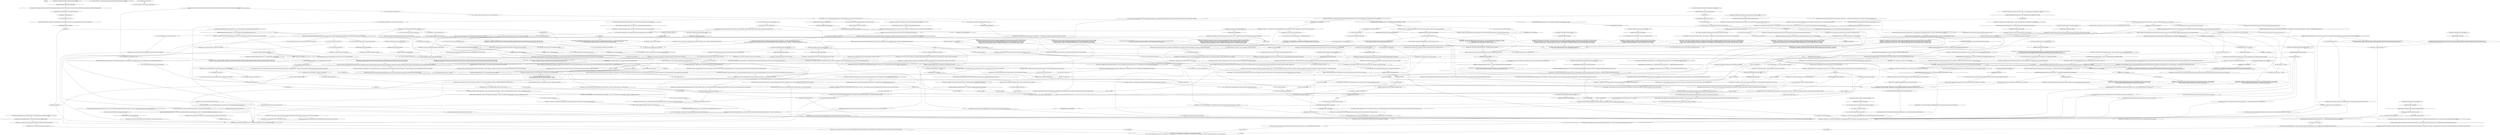 # KIM SWITCH / DEBRIEF DAY ONE
# 1. Kim smokes.
#2. How did the day go? 
#3. What are our powers and what is the RCM?
#4. What is the Moralintern? 
#5. What do you think of Martinaise, Kim?
# ==================================================
digraph G {
	  0 [label="START"];
	  1 [label="input"];
	  2 [label="Kim Kitsuragi: \"Your call, detective. Again, I only have *exactly* one every night.\" He blows a steady stream of smoke."];
	  3 [label="Endurance: Thank you for the compliment. We could manage it even in wooden clogs. There are uncanny running-reservoirs in this body -- god knows why..."];
	  4 [label="Kim Kitsuragi: \"The Moralist International are the world's largest political organization.\" He pulls on his cigarette. \"You know who they are. They have been running this place after the Revolution failed.\""];
	  5 [label="Kim Kitsuragi: Variable[\"TASK.get_the_dead_body_down_from_the_tree_done\"]"];
	  6 [label="Variable[\"TASK.get_the_dead_body_down_from_the_tree_done\"]", shape=diamond];
	  7 [label="!(Variable[\"TASK.get_the_dead_body_down_from_the_tree_done\"])", shape=diamond];
	  8 [label="You: \"It was the least I could do, given all my past mistakes.\""];
	  9 [label="Kim Kitsuragi: Variable[\"cargo.evrart_stubbornly_refused_to_sit_all_yhe_way\"]"];
	  10 [label="Variable[\"cargo.evrart_stubbornly_refused_to_sit_all_yhe_way\"]", shape=diamond];
	  11 [label="!(Variable[\"cargo.evrart_stubbornly_refused_to_sit_all_yhe_way\"])", shape=diamond];
	  12 [label="Kim Kitsuragi: \"We couldn't conduct an interview with Evrart Claire because you refused to take a seat.\""];
	  13 [label="Kim Kitsuragi: \"We didn't get to meet Evrart Claire, but we did get into the harbour. It'll be easier to reach him tomorrow.\""];
	  14 [label="Kim Kitsuragi: Variable[\"pier.joyce_lynching_hub_reached\"]"];
	  15 [label="Variable[\"pier.joyce_lynching_hub_reached\"]", shape=diamond];
	  16 [label="!(Variable[\"pier.joyce_lynching_hub_reached\"])", shape=diamond];
	  17 [label="You: \"I just can't wait to shoot more shit. I think I was born with a gun in my hands.\""];
	  18 [label="Kim Kitsuragi: Variable[\"cargo.evrart_main_hub_reached\"]"];
	  19 [label="Variable[\"cargo.evrart_main_hub_reached\"]", shape=diamond];
	  20 [label="!(Variable[\"cargo.evrart_main_hub_reached\"])", shape=diamond];
	  21 [label="You: \"I'm sure I can get him to tell us more.\""];
	  22 [label="You: \"It was a matter of principle.\""];
	  23 [label="You: \"See, Kim. I'm becoming a real person.\""];
	  24 [label="Kim Kitsuragi: Variable[\"whirling.kim_debrief_name_reaction\"]"];
	  25 [label="Variable[\"whirling.kim_debrief_name_reaction\"]", shape=diamond];
	  26 [label="!(Variable[\"whirling.kim_debrief_name_reaction\"])", shape=diamond];
	  27 [label="Kim Kitsuragi: \"Change? No, not exactly. But I think all of us at some point imagine what our lives might have been had we been something else.\""];
	  28 [label="Kim Kitsuragi: \"Getting her to really talk to us took fantastic interpersonal skills and perseverance. Good work, detective.\""];
	  29 [label="Kim Kitsuragi: \"No, we didn't. It's very important that we do it tomorrow latest.\" He breathes out. A billow of silver smoke."];
	  30 [label="Kim Kitsuragi: \"What do they believe in? They are Dolorians. They *believe* they continue the humanist project set forth by Her Innocence Dolores Dei four centuries ago. Others say they're just technocrats.\""];
	  31 [label="You: Better not to ask."];
	  32 [label="Jump to: [Untitled hub]"];
	  33 [label="You: \"And in Jamrock and the G.R.I.H?\" (Continue.)"];
	  34 [label="Kim Kitsuragi: \"It's *incredibly* hard. Human beings are...\" He shakes his head. \"But we are in control. And it's worth it. The organization works. Our systems work. If they didn't, this city would disintegrate.\""];
	  35 [label="Kim Kitsuragi: Variable[\"XP.discover_the_bullet\"]"];
	  36 [label="Variable[\"XP.discover_the_bullet\"]", shape=diamond];
	  37 [label="!(Variable[\"XP.discover_the_bullet\"])", shape=diamond];
	  38 [label="Kim Kitsuragi: Variable[\"pier.joyce_hub_reached\"]"];
	  39 [label="Variable[\"pier.joyce_hub_reached\"]", shape=diamond];
	  40 [label="!(Variable[\"pier.joyce_hub_reached\"])", shape=diamond];
	  41 [label="Kim Kitsuragi: \"They're quite limited, actually -- the power officers of the Revachol Citizens Militia exercise most *frequently* is imposing fines of up to 1000 reál for offences, in accordance with an interdepartmental schedule.\""];
	  42 [label="Kim Kitsuragi: \"You can't. Those who don't show up become fugitives though, and have fewer legal rights when they are eventually caught. It's about power projection. Thus far they seem to mostly show up.\""];
	  43 [label="Kim Kitsuragi: Variable[\"cargo.evrart_after_wc_success_evrart_told_all_about_his_drug_trade\"]  and  Variable[\"cargo.evrart_murderhub_reached\"] == false  and  Variable[\"TASK.open_gary_door\"]"];
	  44 [label="Variable[\"cargo.evrart_after_wc_success_evrart_told_all_about_his_drug_trade\"]  and  Variable[\"cargo.evrart_murderhub_reached\"] == false  and  Variable[\"TASK.open_gary_door\"]", shape=diamond];
	  45 [label="!(Variable[\"cargo.evrart_after_wc_success_evrart_told_all_about_his_drug_trade\"]  and  Variable[\"cargo.evrart_murderhub_reached\"] == false  and  Variable[\"TASK.open_gary_door\"])", shape=diamond];
	  46 [label="Empathy: Though you really dropped the ball on inspecting the body, he doesn't want you to feel too discouraged. Probably out of fear that you'll just give up and keep drinking..."];
	  47 [label="You: \"I'm sorry I couldn't do more today. I'm just not a very good cop, am I.\""];
	  48 [label="You: \"It's all part of the plan -- starting from the outside and working back toward the scene of the murder.\""];
	  49 [label="Kim Kitsuragi: \"It's not my job to evaluate your methodology, officer. I'm just going through the facts. As for the interviews...\""];
	  50 [label="Kim Kitsuragi: He raises his eyebrows. \"Right. As for the interviews...\""];
	  51 [label="Kim Kitsuragi: \"Being sober tends to help with precision. Anyway, we performed a field autopsy on the victim. We didn't learn much, though.\"\n\"Being sober tends to help with precision. Anyway, we performed a field autopsy on the victim. We found some things we can really work with.\"\n\"Being sober tends to help with precision. Anyway, we performed a field autopsy on the victim. We didn't find as much as I'd hoped.\"\n\"Being sober tends to help with precision. Anyway, we performed a field autopsy on the victim. We didn't find as much as I'd hoped.\"\n\"Being sober tends to help with precision. Anyway, we performed a field autopsy on the victim. We didn't learn much, though.\""];
	  52 [label="Kim Kitsuragi: \"I look forward to that. As for the interviews...\""];
	  53 [label="Kim Kitsuragi: \"Well...\" He frowns. \"We will have to work through that.\""];
	  54 [label="namehub"];
	  55 [label="You: It's none of your business. Let it go."];
	  56 [label="Kim Kitsuragi: \"I have a feeling that she knows how dangerous the situation really is. We *have* to get her to talk to us.\" He frowns."];
	  57 [label="Kim Kitsuragi: \"Now then... we should talk about the investigation -- but I also feel you're a bit *hazy* on the RCM. Our role here, our rights. Our *jurisdiction* basically.\" He lights a cigarette."];
	  58 [label="Composure: And then there's the fact that he looks *way* cool doing it."];
	  59 [label="You: \"What do they believe in?\""];
	  60 [label="Empathy: Thanks, kid, he thinks. He's grateful."];
	  61 [label="Kim Kitsuragi: \"That seems unwise to me, but it's too late for an all-out political debate.\" He purses his lips."];
	  62 [label="Kim Kitsuragi: \"We met Evrart Claire, but didn't conduct a full interview. So that's one for the to-do list...\""];
	  63 [label="Kim Kitsuragi: \"I still feel like we missed something, but maybe the boys in Processing will surprise us. We still have work to do at the crime scene.\"\n\"I still feel like we missed something, but it's up to the boys in Processing now. We did perform a thorough search of the crime scene. That's great.\""];
	  64 [label="Kim Kitsuragi: \"Where shall we begin? We should talk about the investigation first and foremost, but I also remember you wanting to discuss the RCM?\" He lights a cigarette."];
	  65 [label="Kim Kitsuragi: \"We are permitted to use whatever force we deem necessary. Even lethal.\"\n\"As you may have gathered from the fact that we are expected to carry a record of our kills -- like the one in your watermarks -- we're permitted to use whatever force is necessary. And strongly admonished not to abuse that power.\""];
	  66 [label="killhub"];
	  67 [label="Kim Kitsuragi: \"You got him to talk to you about the Union and even his drug trade, but he wouldn't talk to you about the murder without having you do a favour for him first.\""];
	  68 [label="Inland Empire: He's right. You could smell it, that something missing, even under the overpowering odour of the corpse."];
	  69 [label="You: \"I wish we didn't have to do any of the interviews. People are treacherous.\""];
	  70 [label="Kim Kitsuragi: \"Mhm, including Evrart Claire. A daunting adversary if there ever was one.\""];
	  71 [label="You: \"I'm not going to sit or stand or jump up in the air for some Union big wig just because!..\""];
	  72 [label="Kim Kitsuragi: \"Either way, we'll have to approach him again. Anyway...\" The lieutenant raises his eyebrows."];
	  73 [label="You: \"I still can't believe I missed that shot!\""];
	  74 [label="You: \"It's all part of the plan -- starting from the outside and working back toward the scene of the murder.\""];
	  75 [label="Empathy: He is not particularly satisfied with your progress, but he doesn't want you to feel completely discouraged. Probably out of fear that you'll just give up and keep drinking..."];
	  76 [label="You: \"Big relief. It's a very serviceable name, too.\""];
	  77 [label="You: \"Now that's a cool lady with a cool name.\""];
	  78 [label="Kim Kitsuragi: \"Alright, but -- and, forgive me, this is just something I have to ask -- if you have shoes, then *why aren't you wearing them*?\""];
	  79 [label="Volition: Keeping the habit within the parameters he's given himself takes a lot of focus. It would be easier to simply quit."];
	  80 [label="Jump to: [kimsmokehub]"];
	  81 [label="Kim Kitsuragi: Variable[\"whirling.kim_debrief_electro_cool\"]"];
	  82 [label="Variable[\"whirling.kim_debrief_electro_cool\"]", shape=diamond];
	  83 [label="!(Variable[\"whirling.kim_debrief_electro_cool\"])", shape=diamond];
	  84 [label="You: \"What do you think of them?\""];
	  85 [label="Kim Kitsuragi: \"We don't convict. We arrest and send them to Coalition Government courts -- in Couron and La Delta. The prosecution works off our testimonies. And records -- which is why it's paramount to keep them.\" He taps on his coat pocket -- where he keep his notes."];
	  86 [label="Jump to: [mainhub]"];
	  87 [label="Kim Kitsuragi: \"Then you will *adore* Martinaise. For many of these people -- the Union especially -- vigilantes is precisely what we are. Personally, I don't enjoy it much.\" He looks at the roundabout."];
	  88 [label="Jump to: [mainhub]"];
	  89 [label="Kim Kitsuragi: Variable[\"yard.hanged_coordination_hit_buckle_failed\"]"];
	  90 [label="Variable[\"yard.hanged_coordination_hit_buckle_failed\"]", shape=diamond];
	  91 [label="!(Variable[\"yard.hanged_coordination_hit_buckle_failed\"])", shape=diamond];
	  92 [label="You: \"No big deal.\""];
	  93 [label="Kim Kitsuragi: \"We weren't able to find the Union leader, Evrart Claire, much less interview him. So that's on the to-do list for tomorrow.\""];
	  94 [label="You: \"Wait, so if I kill someone while on duty...\""];
	  95 [label="Kim Kitsuragi: \"*Not* a good position to be in, by the way. Internal Affairs handles these cases thoroughly -- by cross-examining you for inconsistencies. It is hard to *cover* for anyone. Which is for the best.\""];
	  96 [label="Empathy: He says it matter-of-factly and moves on."];
	  97 [label="Kim Kitsuragi: \"Precinct 41 is known for... a higher-than-average rate of police violence.\""];
	  98 [label="Kim Kitsuragi: \"And the Moralintern more broadly, but yes.\" His gaze is absently fixed on a window below that just went dark."];
	  99 [label="Kim Kitsuragi: \"The Coalition Government and the Moralintern more broadly.\""];
	  100 [label="You: \"I'm sorry I couldn't do more today. I'm just not a very good cop, am I.\""];
	  101 [label="Kim Kitsuragi: \"Being sober tends to help with precision. But, moving on to the interviews...\""];
	  102 [label="You: \"The *initial* interviews? Yes. Well, we talked to some people.\""];
	  103 [label="Kim Kitsuragi: \"I look forward to that. As for the interviews...\""];
	  104 [label="You: \"That was pretty unprofessional of me, I confess.\""];
	  105 [label="transitionintointerviewshub"];
	  106 [label="namedoubthub"];
	  107 [label="Kim Kitsuragi: CheckEquipped(\"shoes_snakeskin\")"];
	  108 [label="CheckEquipped(\"shoes_snakeskin\")", shape=diamond];
	  109 [label="!(CheckEquipped(\"shoes_snakeskin\"))", shape=diamond];
	  110 [label="You: \"I didn't even notice it. The work comes first, you know.\""];
	  111 [label="Kim Kitsuragi: The air outside is brisk, the lieutenant is silent for a moment. He listens to the traffic hum, then..."];
	  112 [label="Kim Kitsuragi: \"Well phrased.\" He nods and breathes out. \"I understand answering to foreign powers doesn't sit well with immigrant-bashing -- but without the MI we would be common vigilantes. That's just the way it is.\""];
	  113 [label="You: \"If I *didn't* know -- how would you describe them?\""];
	  114 [label="Kim Kitsuragi: \"Silence -- a great comment to such a conundrum.\""];
	  115 [label="mainhub"];
	  116 [label="Kim Kitsuragi: \"Our inspection *could* have been more thorough -- as it always can -- but we have some leads we can follow up on.\"\n\"Our inspection left something to be desired and didn't produce enough solid leads, though.\""];
	  117 [label="Kim Kitsuragi: Variable[\"TASK.get_the_dead_body_down_from_the_tree_done\"]  or  Variable[\"gates.mhead_took_down_the_hanged_man\"]"];
	  118 [label="Variable[\"TASK.get_the_dead_body_down_from_the_tree_done\"]  or  Variable[\"gates.mhead_took_down_the_hanged_man\"]", shape=diamond];
	  119 [label="!(Variable[\"TASK.get_the_dead_body_down_from_the_tree_done\"]  or  Variable[\"gates.mhead_took_down_the_hanged_man\"])", shape=diamond];
	  120 [label="Kim Kitsuragi: Variable[\"auto.visited_harbour\"]"];
	  121 [label="Variable[\"auto.visited_harbour\"]", shape=diamond];
	  122 [label="!(Variable[\"auto.visited_harbour\"])", shape=diamond];
	  123 [label="Kim Kitsuragi: \"I still feel like we're missing something. And there's still work to do at the crime scene too...\"\n\"I still feel like we're missing something. But we performed a thorough search of the premises of the crime scene. That's great.\""];
	  124 [label="Kim Kitsuragi: \"It's impressive, especially for a man your age -- and in *those* heels...\" He nods thoughtfully, tapping his finger on his cigarette."];
	  125 [label="Authority: He's not judging you. He's respectfully acknowledging the difficulty of working in your precinct."];
	  126 [label="Kim Kitsuragi: \"You got him to talk to you about both the Union and the murder, so we're definitely making progress there.\""];
	  127 [label="You: \"I generally prefer to start with searching the scene and then move on to dealing with dead bodies.\""];
	  128 [label="Pain Threshold: It's getting really painful for him, thinking about the body still being out there for people to see and children to desecrate."];
	  129 [label="Kim Kitsuragi: \"In addition, we got that body *down* from the tree. We still have to perform the autopsy, though. And there's more work to be done at the crime scene.\"\n\"In addition, we got that body *down* from the tree. We still have to perform the autopsy, though. But at least we did a thorough search of the crime scene -- that's great.\""];
	  130 [label="You: \"With the end being so *nigh*, how can anyone expect me to focus on one corpse?\""];
	  131 [label="Kim Kitsuragi: Variable[\"TASK.confront_the_pigs\"]"];
	  132 [label="Variable[\"TASK.confront_the_pigs\"]", shape=diamond];
	  133 [label="!(Variable[\"TASK.confront_the_pigs\"])", shape=diamond];
	  134 [label="Kim Kitsuragi: \"Although I see the appeal, being thus adrift interferes with performing one's duties. Moving on...\""];
	  135 [label="Kim Kitsuragi: \"But let's talk about Joyce Messier for a moment.\""];
	  136 [label="You: \"We interviewed her and learned a lot.\""];
	  137 [label="Kim Kitsuragi: \"Alright, but -- and, forgive me, this has been bothering me since this morning -- how have you managed to run around all day *wearing no shoes*?\""];
	  138 [label="Kim Kitsuragi: \"Alright, but -- and, forgive me, this has been bothering me since this morning -- how have you managed to run around all day *wearing only one shoe*?\""];
	  139 [label="You: \"It's part of my penance. I punish myself.\""];
	  140 [label="Kim Kitsuragi: \"Well, there seems to be at least one shoe further down the balcony.\" He points with his cigarette. \"Perhaps you can collect it when we're done talking.\""];
	  141 [label="Shivers: Below, the city trembles with its remaining lights. People are rushing home, running away from home, smoking, sleeping, singing in the shower. Edges of dining tables, hands, aprons flicker through windows before the lights go out."];
	  142 [label="Composure: Yet were he to quit, he would lose the cool factor. This man relishes his cool quite a bit -- below it all."];
	  143 [label="Perception (Sight): He's right. There it is, green and shiny under the glowing Whirling window... The sky above is dark and the lights sparkle."];
	  144 [label="Jump to: [Untitled hub]"];
	  145 [label="You: \"I have an *opinion* on the Moralintern.\" (Conclude.)"];
	  146 [label="You: \"What happens to the people we convict?\""];
	  147 [label="You: \"What the people need is stronger leadership that would put everyone in line.\""];
	  148 [label="You: \"I don't know why I do the things I do, Lieutenant Kitsuragi.\""];
	  149 [label="Kim Kitsuragi: Variable[\"cargo.evrart_after_wc_success_evrart_told_all_about_his_drug_trade\"]  and  Variable[\"cargo.evrart_hardieboys_did_the_merco_in\"]"];
	  150 [label="Variable[\"cargo.evrart_after_wc_success_evrart_told_all_about_his_drug_trade\"]  and  Variable[\"cargo.evrart_hardieboys_did_the_merco_in\"]", shape=diamond];
	  151 [label="!(Variable[\"cargo.evrart_after_wc_success_evrart_told_all_about_his_drug_trade\"]  and  Variable[\"cargo.evrart_hardieboys_did_the_merco_in\"])", shape=diamond];
	  152 [label="Perception (Sight): He is very tired, but the dark circles under his eyes make him look younger, not older."];
	  153 [label="Kim Kitsuragi: Variable[\"TASK.open_trash_container_done\"] == true  and  Variable[\"yard.viscal_greeting_pre_stage\"] == true"];
	  154 [label="Variable[\"TASK.open_trash_container_done\"] == true  and  Variable[\"yard.viscal_greeting_pre_stage\"] == true", shape=diamond];
	  155 [label="!(Variable[\"TASK.open_trash_container_done\"] == true  and  Variable[\"yard.viscal_greeting_pre_stage\"] == true)", shape=diamond];
	  156 [label="Kim Kitsuragi: \"It would have been even better if we had been able to examine the bullet... but what really worries me is that the body is still decomposing in the yard.\"\n\"The rest is up to the boys in Processing. Maybe they will surprise us by doing their job for once, but I wouldn't count on it.\"\n\"It would have been better if we could have pulled out the bullet and sent the body to Processing. But at least we got the body refrigerated.\""];
	  157 [label="Kim Kitsuragi: \"I'm sure. Well, we conducted an interview with Evrart Claire.\""];
	  158 [label="Kim Kitsuragi: \"I hope your confidence will translate into results, officer.\""];
	  159 [label="Kim Kitsuragi: He studies you with mild concern. \"Just don't get carried away. At any rate, we still have to perform the autopsy. And there's more work to be done at the crime scene.\"\nHe studies you with mild concern. \"Just don't get carried away. At any rate, we still have to perform the autopsy. However, we did a thorough search of the crime scene -- that's great.\""];
	  160 [label="Kim Kitsuragi: \"It's not my job to evaluate your methodology, officer. I'm just going through the facts. As for the interviews...\""];
	  161 [label="Kim Kitsuragi: Variable[\"jam.jammystery_conclusion_drawn\"]  and  Variable[\"pier.joyce_surveillance_tip\"] == false"];
	  162 [label="Variable[\"jam.jammystery_conclusion_drawn\"]  and  Variable[\"pier.joyce_surveillance_tip\"] == false", shape=diamond];
	  163 [label="!(Variable[\"jam.jammystery_conclusion_drawn\"]  and  Variable[\"pier.joyce_surveillance_tip\"] == false)", shape=diamond];
	  164 [label="You: \"I couldn't find my other shoe, and I refuse to wear shoes that aren't as cool as the shoe I'm wearing.\""];
	  165 [label="Jump to: [kimsmokehub]"];
	  166 [label="Jump to: [mainhub]"];
	  167 [label="Inland Empire: Something ominous."];
	  168 [label="Kim Kitsuragi: \"But the years have changed that. I don't know *what* I believe in now....\" He thinks, then changes his mind. \"No. I believe in the RCM. That's enough for me.\""];
	  169 [label="You: \"Yeah. Vigilantes sounds bad.\""];
	  170 [label="Kim Kitsuragi: Variable[\"yard.cuno_greeting_done\"]"];
	  171 [label="Variable[\"yard.cuno_greeting_done\"]", shape=diamond];
	  172 [label="!(Variable[\"yard.cuno_greeting_done\"])", shape=diamond];
	  173 [label="Kim Kitsuragi: \"It's our fault for leaving this place to the dogs. To the Union. To the company. Not daring to come here more often. This place has fallen between the cracks. The jurisdictions of our two Precincts.\""];
	  174 [label="Kim Kitsuragi: \"They're a union of centre-left and centre-right parties across the Reál Belt. Our Coalition Government is just one of its many projects. They also run the ICP, EPIS... most inter-governmental organizations in the world.\""];
	  175 [label="Kim Kitsuragi: \"Then you shot him in the chest, which... wasn't ideal. And we still have to get him down from the tree.\""];
	  176 [label="Kim Kitsuragi: Variable[\"yard.hanged_picture_taken\"]  and  Variable[\"TASK.run_serial_number\"]"];
	  177 [label="Variable[\"yard.hanged_picture_taken\"]  and  Variable[\"TASK.run_serial_number\"]", shape=diamond];
	  178 [label="!(Variable[\"yard.hanged_picture_taken\"]  and  Variable[\"TASK.run_serial_number\"])", shape=diamond];
	  179 [label="caringhub"];
	  180 [label="Kim Kitsuragi: Variable[\"TASK.probe_drivers_about_drugs\"]  and  Variable[\"jam.jammystery_conclusion_drawn\"] == false"];
	  181 [label="Variable[\"TASK.probe_drivers_about_drugs\"]  and  Variable[\"jam.jammystery_conclusion_drawn\"] == false", shape=diamond];
	  182 [label="!(Variable[\"TASK.probe_drivers_about_drugs\"]  and  Variable[\"jam.jammystery_conclusion_drawn\"] == false)", shape=diamond];
	  183 [label="You: \"I don't like to waste time, you know. My mind moves fast -- the rest has to try to keep up.\""];
	  184 [label="Kim Kitsuragi: \"The RCM's primary role is to ensure safety. We're not really supposed to play any part in the economic structure of Revachol.\""];
	  185 [label="Authority: When power calls you, you come. But power itself is a fragile trick of perception."];
	  186 [label="Kim Kitsuragi: Variable[\"tc.rcm_origins_full_story\"]"];
	  187 [label="Variable[\"tc.rcm_origins_full_story\"]", shape=diamond];
	  188 [label="!(Variable[\"tc.rcm_origins_full_story\"])", shape=diamond];
	  189 [label="You: \"With the end being nigh, how can anyone expect me to focus on one corpse...\""];
	  190 [label="You: \"I was inspired by your confidence in me, Kim.\""];
	  191 [label="You: \"I just wanted to make sure he was really dead.\""];
	  192 [label="Kim Kitsuragi: \"Being sober also tends to help with precision. But, moving on to the interviews...\""];
	  193 [label="You: \"I love doing interviews, and people love *me*. They love bathing in my glory.\""];
	  194 [label="Kim Kitsuragi: \"But, despite your misanthropy, we conducted an interview with Evrart Claire. No small task.\""];
	  195 [label="Kim Kitsuragi: \"I'm glad we can agree on that, at least.\""];
	  196 [label="Kim Kitsuragi: \"As for the interviews...\""];
	  197 [label="Kim Kitsuragi: \"Moving on to the interviews...\""];
	  198 [label="Kim Kitsuragi: \"Claire also helped you... how should I say? *Remember your name*? That's a relief.\"\n\"Claire also helped you... remember your name, and is assisting you in getting your gun back. That's a relief.\""];
	  199 [label="Kim Kitsuragi: \"I have a feeling Joyce knows how dangerous the situation really is. We *have* to get her to talk to us.\" He purses his lips."];
	  200 [label="Kim Kitsuragi: \"Well, there seems to be a shoe that is a match to the one you're wearing further down the balcony.\" He points with his cigarette. \"Perhaps you can collect it when we're done talking.\""];
	  201 [label="Kim Kitsuragi: \"Those are some stylish shoes too, by the way. Those loafers. Must be *hard* to run in those like you do.\" He smiles suddenly."];
	  202 [label="Kim Kitsuragi: \"Be sentimental, if you like. Either way -- the Moralintern leases us the right to keep the peace in this city. And they will take it away if we misuse it.\""];
	  203 [label="Kim Kitsuragi: \"Interesting question. It's a blue forget-me-not. Their motto is: Love, Compassion, Self-Discipline. I think you can gauge what they *want* you to think of them from that.\""];
	  204 [label="Jump to: [Untitled hub]"];
	  205 [label="You: \"They've done an awful job here. Have you seen the place? This isn't humanism.\"\n\"They've done an awful job here. Have you seen the place? Things are bad.\""];
	  206 [label="Kim Kitsuragi: \"Well, we didn't even look at the body...\" The lieutenant raises his eyebrows.\n\"Well, we didn't really look at the body...\" The lieutenant raises his eyebrows."];
	  207 [label="Kim Kitsuragi: Variable[\"XP.discover_the_bullet\"]"];
	  208 [label="Variable[\"XP.discover_the_bullet\"]", shape=diamond];
	  209 [label="!(Variable[\"XP.discover_the_bullet\"])", shape=diamond];
	  210 [label="Jump to: [mainhub]"];
	  211 [label="Kim Kitsuragi: \"Yes.\" He pauses. \"The last time was four years ago.\""];
	  212 [label="Jump to: [killhub]"];
	  213 [label="Electrochemistry: I have a really good theory about why you're running so fast, son. Just you wait until we get up tomorrow!"];
	  214 [label="Kim Kitsuragi: He sighs. \"We're both doing our best under the circumstances. Just... don't drink tonight, please. As for the interviews...\""];
	  215 [label="You: \"That's my forte. Unlike most cops, I understand how important *communication* is in our line of work.\""];
	  216 [label="Authority: You've really moved up in his estimation."];
	  217 [label="Rhetoric: He's not saying much on the matter because he thinks you could have gotten more out of Evrart."];
	  218 [label="Kim Kitsuragi: \"As for the interviews...\""];
	  219 [label="Kim Kitsuragi: He raises his eyebrows. \"Right. We still have to perform the autopsy, though. And there's more work to be done at the crime scene.\"\nHe raises his eyebrows. \"Right. We still have to perform the autopsy, though. But at least we did a thorough search of the crime scene.\""];
	  220 [label="You: \"I'm sorry I couldn't do more today. I'm just not a very good cop, am I.\""];
	  221 [label="Kim Kitsuragi: Variable[\"TASK.open_trash_container_done\"] == true  and  Variable[\"yard.viscal_greeting_pre_stage\"] == true"];
	  222 [label="Variable[\"TASK.open_trash_container_done\"] == true  and  Variable[\"yard.viscal_greeting_pre_stage\"] == true", shape=diamond];
	  223 [label="!(Variable[\"TASK.open_trash_container_done\"] == true  and  Variable[\"yard.viscal_greeting_pre_stage\"] == true)", shape=diamond];
	  224 [label="Kim Kitsuragi: He sighs. \"We're both doing our best under the circumstances. Just... don't drink tonight, please. As for the interviews...\""];
	  225 [label="triedbullethub"];
	  226 [label="You: \"I'm glad to have a lead on my gun, but I don't know how I feel about my name.\""];
	  227 [label="Kim Kitsuragi: CheckEquipped(\"shoes_fancy_loafer\")"];
	  228 [label="CheckEquipped(\"shoes_fancy_loafer\")", shape=diamond];
	  229 [label="!(CheckEquipped(\"shoes_fancy_loafer\"))", shape=diamond];
	  230 [label="Jump to: [mainhub]"];
	  231 [label="Kim Kitsuragi: \"Yes. The international community's mission in Revachol -- and the Moralintern more broadly.\""];
	  232 [label="You: \"It's a fashion thing. They're not bad enough for this stud.\""];
	  233 [label="Jump to: [mainhub]"];
	  234 [label="You: \"Let's say it was the citizens of Revachol.\""];
	  235 [label="Kim Kitsuragi: \"The Moralintern are a fact. I try not to have opinions on facts -- until they change. And,\" he looks at the city below, \"it doesn't look like that's about to happen.\""];
	  236 [label="Kim Kitsuragi: He nods. \"Sadly, it is what we already are to the people of Martinaise. Most of them at least, especially the Union -- vigilantes. I expect our job here to prove quite challenging.\" He looks at the roundabout."];
	  237 [label="Kim Kitsuragi: The dying lights of the city shimmer below -- slowly, like luminous clouds, they pass on his lenses. The lieutenant looks at his slim cigarette, contemplating the next drag."];
	  238 [label="Esprit de Corps: Rows of houses on either side, hunching over the sidewalks -- and Precinct 41 with its dome roof growing distant. Around him the streets are silent. A kid on the corner waves at the captain as he takes the turn on Perdition and Main. The horse neighs. The captain nods back."];
	  239 [label="You: \"I really don't know. That's how bad it is in here.\" (Point to your head.)"];
	  240 [label="Kim Kitsuragi: \"Officers of the RCM have been known to take bribes of less than the prescribed fine amount.\" He frowns. \"It undermines trust in the RCM.\""];
	  241 [label="Kim Kitsuragi: Variable[\"tc.harry\"]"];
	  242 [label="Variable[\"tc.harry\"]", shape=diamond];
	  243 [label="!(Variable[\"tc.harry\"])", shape=diamond];
	  244 [label="Rhetoric: By *not ideal* he means he can't believe he let you try that trick and would be angry if he didn't feel the outcome was partly his responsibility."];
	  245 [label="You: \"I admit, I'm a little out of practice.\""];
	  246 [label="Kim Kitsuragi: Variable[\"cargo.evrart_main_hub_reached\"]"];
	  247 [label="Variable[\"cargo.evrart_main_hub_reached\"]", shape=diamond];
	  248 [label="!(Variable[\"cargo.evrart_main_hub_reached\"])", shape=diamond];
	  249 [label="You: \"Don't worry, Kim. I'll totally be up for inspecting the body tomorrow.\""];
	  250 [label="You: Say nothing. Just look at the city."];
	  251 [label="Kim Kitsuragi: \"I look forward to that. As for the interviews...\""];
	  252 [label="You: \"Don't worry, Kim. I'll totally be up for getting the body out of the yard tomorrow.\""];
	  253 [label="You: \"I don't know how I feel about my name, actually.\""];
	  254 [label="You: \"I don't like her name. Or her, for that matter.\""];
	  255 [label="Rhetoric: If Kim is emphasizing something this much, it really must be important."];
	  256 [label="Kim Kitsuragi: \"I have a feeling Joyce knows how dangerous the situation really is. We *have* to get her to talk to us.\" He purses his lips."];
	  257 [label="You: \"We tried to interview her, but she asked us to do something for her first. Boy, did we find some bombshells along the way.\""];
	  258 [label="Kim Kitsuragi: \"It's impressive, to say the least. For a man your age...\" He nods thoughtfully, tapping his finger on his cigarette."];
	  259 [label="Kim Kitsuragi: \"If you want to smoke like a rock and roll star, that's up to you. Again, I only have *exactly* one every night.\" He blows a steady stream of smoke."];
	  260 [label="You: \"How did you get so cool, Kim?\""];
	  261 [label="You: \"A cigarette is such a great idea. I think I'm going to have one too.\""];
	  262 [label="You: \"Yes. It's part of the Jamrock shuffle.\""];
	  263 [label="You: \"The Moralintern -- what is it?\""];
	  264 [label="Electrochemistry: Something even a little feminine, but in a *strict* manner."];
	  265 [label="Empathy: It's more than that. There's some kind of affection in him."];
	  266 [label="Kim Kitsuragi: \"Yes. I *did* -- when I was younger. In my twenties I considered myself a moralist. *A blue forget-me-not, a piece of the sky*,\" he quotes. \"They're not all that bad.\""];
	  267 [label="Kim Kitsuragi: \"Do you?\" The lieutenant arches his brow, then pulls on his cigarette. It's a slim white thing in his fingers."];
	  268 [label="Untitled hub (02)"];
	  269 [label="Kim Kitsuragi: \"It's our fault for leaving this place to the dogs. To the Union. To the company. Not daring to come here more often. It's like I told you -- this place is an orphan. Fallen between the cracks...\""];
	  270 [label="Kim Kitsuragi: Variable[\"yard.hanged_coordination_hit_buckle\"]  or  Variable[\"yard.hanged_coordination_hit_buckle_failed\"]"];
	  271 [label="Variable[\"yard.hanged_coordination_hit_buckle\"]  or  Variable[\"yard.hanged_coordination_hit_buckle_failed\"]", shape=diamond];
	  272 [label="!(Variable[\"yard.hanged_coordination_hit_buckle\"]  or  Variable[\"yard.hanged_coordination_hit_buckle_failed\"])", shape=diamond];
	  273 [label="Kim Kitsuragi: \"Probably not,\" he says quietly. \"Anyway, positive change happens slowly. We never really get to see the impact of our actions.\""];
	  274 [label="Kim Kitsuragi: Variable[\"cargo.evrart_main_hub_reached\"]"];
	  275 [label="Variable[\"cargo.evrart_main_hub_reached\"]", shape=diamond];
	  276 [label="!(Variable[\"cargo.evrart_main_hub_reached\"])", shape=diamond];
	  277 [label="Kim Kitsuragi: \"We conducted an interview with Evrart Claire.\""];
	  278 [label="Kim Kitsuragi: \"I still feel like we missed something, but at least the corpse has been refrigerated. There's still work to be done at the crime scene, though.\"\n\"I still feel like we missed something, but at least the corpse has been refrigerated. And we performed a thorough search of the premises of the crime scene. That's great.\""];
	  279 [label="You: \"Okay. What else?\" (Continue.)"];
	  280 [label="Kim Kitsuragi: Variable[\"cargo.evrart_after_wc_success_evrart_told_all_about_his_drug_trade\"]"];
	  281 [label="Variable[\"cargo.evrart_after_wc_success_evrart_told_all_about_his_drug_trade\"]", shape=diamond];
	  282 [label="!(Variable[\"cargo.evrart_after_wc_success_evrart_told_all_about_his_drug_trade\"])", shape=diamond];
	  283 [label="Kim Kitsuragi: \"You got him to talk to you about the Union, but he wouldn't talk to you about the murder without having you do a favour for him first.\""];
	  284 [label="Kim Kitsuragi: \"But we performed a thorough search of the premises of the crime scene. That's great.\""];
	  285 [label="You: \"It was nothing, really. I was just doing my job.\""];
	  286 [label="Kim Kitsuragi: \"It enabled us to perform a field autopsy on the victim. We didn't learn much, though.\"\n\"It enabled us to perform a field autopsy on the victim. We found some things we can really work with.\"\n\"It enabled us to perform a field autopsy on the victim. We didn't find as much as I'd hoped.\"\n\"It enabled us to perform a field autopsy on the victim. We didn't find as much as I'd hoped.\""];
	  287 [label="Kim Kitsuragi: Variable[\"cargo.evrart_main_hub_reached\"]"];
	  288 [label="Variable[\"cargo.evrart_main_hub_reached\"]", shape=diamond];
	  289 [label="!(Variable[\"cargo.evrart_main_hub_reached\"])", shape=diamond];
	  290 [label="Kim Kitsuragi: Variable[\"cargo.evrart_main_hub_reached\"]"];
	  291 [label="Variable[\"cargo.evrart_main_hub_reached\"]", shape=diamond];
	  292 [label="!(Variable[\"cargo.evrart_main_hub_reached\"])", shape=diamond];
	  293 [label="Kim Kitsuragi: \"I look forward to that. As for the interviews...\""];
	  294 [label="Kim Kitsuragi: \"Being sober also tends to help with precision. Anyway, we performed a field autopsy on the victim. We didn't learn much, though.\"\n\"Being sober also tends to help with precision. Anyway, we performed a field autopsy on the victim. We found some things we can really work with.\"\n\"Being sober also tends to help with precision. Anyway, we performed a field autopsy on the victim. We didn't find as much as I'd hoped.\"\n\"Being sober also tends to help with precision. Anyway, we performed a field autopsy on the victim. We didn't find as much as I'd hoped.\"\n\"Being sober also tends to help with precision. Anyway, we performed a field autopsy on the victim. We didn't learn much, though.\""];
	  295 [label="Kim Kitsuragi: \"And there's still work to be done at the crime scene. Now, for the interviews...\" He takes a deep drag and looks at the city.\n\"There's still work to be done at the crime scene, however. We mustn't forget that. Now, for the interviews...\" He takes a deep drag and looks at the city.\n\"There's still work to be done at the crime scene when we go back to deal with the body. We mustn't forget that. Now, for the interviews...\" He takes a deep drag and looks at the city."];
	  296 [label="Kim Kitsuragi: \"Your personhood was never in doubt, officer. Moving on...\""];
	  297 [label="Kim Kitsuragi: \"But let's move on to the Wild Pines rep.\""];
	  298 [label="You: \"I'm just that rugged.\""];
	  299 [label="Kim Kitsuragi: \"Suit yourself.\" The lieutenant knocks some ash from his cigarette. \"But you should probably consider wearing them anyway.\""];
	  300 [label="You: \"I think I might want to pick up smoking. Do you have any more cigarettes?\""];
	  301 [label="Kim Kitsuragi: \"A historic figure? The author of the modern age?\" He thinks. \"You will have to look elsewhere for opinions. The subject of humanism is too abstract for me.\""];
	  302 [label="Untitled hub"];
	  303 [label="Esprit de Corps: Night. Captain Ptolemy Pryce steps into the yard. A piebald horse waits by the motor carriage, chewing oats out of an oat-bag. Seagulls fly overhead. The sky is black. Captain Pryce wears a black suit and a standard patrol coat as he mounts the horse to head home..."];
	  304 [label="Kim Kitsuragi: \"Now, as for interviews -- my list of people to talk to here in Martinaise, I mean...\" He takes a deep drag and looks at the city."];
	  305 [label="Kim Kitsuragi: \"We interviewed Joyce Messier, the Wild Pines rep, and learned a lot -- none of it very *good news* for us or Martinaise, but...\" He gives you a quick nod of acknowledgement and approval."];
	  306 [label="Kim Kitsuragi: \"We didn't talk to the Wild Pines rep. We really must do that tomorrow.\""];
	  307 [label="Kim Kitsuragi: \"Yes, although indirectly, as citizens can always request records from their local station.\""];
	  308 [label="You: \"Have you ever killed anyone, Kim?\""];
	  309 [label="Half Light: Of course you've killed people. It's somewhere down there, melting in all the drink..."];
	  310 [label="Kim Kitsuragi: Variable[\"cargo.evrart_unionhub_reached\"]  and  Variable[\"cargo.evrart_murderhub_reached\"]"];
	  311 [label="Variable[\"cargo.evrart_unionhub_reached\"]  and  Variable[\"cargo.evrart_murderhub_reached\"]", shape=diamond];
	  312 [label="!(Variable[\"cargo.evrart_unionhub_reached\"]  and  Variable[\"cargo.evrart_murderhub_reached\"])", shape=diamond];
	  313 [label="Kim Kitsuragi: \"Unfortunately, the body is still decomposing in the yard. We should take care of that as soon as possible.\"\n\"The rest is up to the boys in Processing. Maybe they will surprise us by doing their job for once, but I wouldn't count on it.\"\n\"We haven't gotten the body out of the yard yet, but at least it's been refrigerated.\""];
	  314 [label="Kim Kitsuragi: \"In addition, we got that body *down* from the tree. *And* performed a field autopsy on the victim. We didn't learn much, though.\"\n\"In addition, we got that body *down* from the tree. *And* we performed a field autopsy on the victim. We found some things we can really work with.\"\n\"In addition, we got that body *down* from the tree. *And* we performed a field autopsy on the victim. We didn't find as much as I'd hoped, though.\"\n\"In addition, we got that body *down* from the tree. *And* we performed a field autopsy on the victim. We didn't find as much as I'd hoped, though.\""];
	  315 [label="You: \"I generally prefer to start with searching the scene and then move on to removing dead bodies.\""];
	  316 [label="Empathy: Kim must have had doubts about his name at some point too, but deliberately discarded them."];
	  317 [label="You: \"I really don't know. The investigation just seemed more important than looking for footwear.\""];
	  318 [label="You: \"It's part of my penance.\""];
	  319 [label="Composure: He has internalized it well. It's just that. A fact. A self-contained, past event."];
	  320 [label="Rhetoric: Or if they *think* you do."];
	  321 [label="You: \"Things are bad out there.\" (Point to the city.) \"We need them here, giving us the right to police Revachol.\""];
	  322 [label="Jump to: [Untitled hub]"];
	  323 [label="You: \"We are stooges of the world's biggest bourgeois organization, protecting bourgeois rights.\""];
	  324 [label="Kim Kitsuragi: \"Spoken like a revolutionary, not a cop. But hypothetical aside -- in Martinaise we already *are* vigilantes. At least the Union thinks so. I expect our job here to prove quite challenging.\" He looks at the roundabout."];
	  325 [label="Kim Kitsuragi: Variable[\"whirling.kim_debrief_esprit_pryce\"]"];
	  326 [label="Variable[\"whirling.kim_debrief_esprit_pryce\"]", shape=diamond];
	  327 [label="!(Variable[\"whirling.kim_debrief_esprit_pryce\"])", shape=diamond];
	  328 [label="Kim Kitsuragi: Variable[\"TASK.fridge_victims_body_done\"]"];
	  329 [label="Variable[\"TASK.fridge_victims_body_done\"]", shape=diamond];
	  330 [label="!(Variable[\"TASK.fridge_victims_body_done\"])", shape=diamond];
	  331 [label="You: \"Wouldn't that be an easy power to... abuse?\""];
	  332 [label="Kim Kitsuragi: \"We can arrest people, of course, but, rather than bringing someone in directly, it's preferable to serve a *Station Call* slip. It prevents confusion and overcrowding.\""];
	  333 [label="Kim Kitsuragi: \"Perhaps. But Precinct 41 is known for... a higher-than-average rate of kills.\" He raises his eyebrows."];
	  334 [label="You: \"And who makes all these rules?\" (Continue.)\n\"And it's the Coalition Government that makes all these rules?\" (Continue.)\n\"And who makes all these rules? The Coalition Government?\" (Continue.)"];
	  335 [label="Empathy: He would have put all of this more harshly, but he doesn't want you to feel completely discouraged. Probably because he's afraid that you'll just give up and keep drinking..."];
	  336 [label="Kim Kitsuragi: He looks at you with an unreadable expression. \"What if this murder is a portent? As for the interviews...\""];
	  337 [label="Kim Kitsuragi: \"On this occasion, I must agree. At any rate, your shot enabled us to perform a field autopsy on the victim. We didn't learn much, though.\"\n\"On this occasion, I must agree. At any rate, your shot enabled us to perform a field autopsy on the victim. We found some things we can really work with.\"\n\"On this occasion, I must agree. At any rate, your shot enabled us to perform a field autopsy on the victim. We didn't find as much as I'd hoped.\"\n\"On this occasion, I must agree. At any rate, your shot enabled us to perform a field autopsy on the victim. We didn't find as much as I'd hoped.\""];
	  338 [label="Kim Kitsuragi: He sighs. \"One doesn't need to like the people one is interviewing. Indeed, it's better if you don't.\""];
	  339 [label="You: \"He's a tough cookie, that one.\""];
	  340 [label="You: Say nothing. Just look at the city."];
	  341 [label="Kim Kitsuragi: \"Being sober tends to help with precision. At any rate, we still have to perform the autopsy. And there's more work to do at the crime scene.\"\n\"We still have to perform the autopsy, though. However, we did a thorough search of the crime scene.\""];
	  342 [label="You: \"Don't worry, Kim. I'll be in much better shape tomorrow.\""];
	  343 [label="Kim Kitsuragi: \"As for the interviews...\""];
	  344 [label="Kim Kitsuragi: He looks at you with an unreadable expression. \"The autopsy may reveal additional portents. As for the interviews...\""];
	  345 [label="Rhetoric: If Kim is emphasizing something this much, it really must be important. And dangerous. Very dangerous."];
	  346 [label="Kim Kitsuragi: \"Indeed.\" He pauses. \"We *have* to get Messier to talk to us. I have a feeling she knows how dangerous the situation really is. But we also have to be careful about what we share with her.\""];
	  347 [label="Kim Kitsuragi: \"It's probably more honest, yes. Either way, the Moralintern leases us the right to keep the peace in this city. And they will take it away if we misuse it.\""];
	  348 [label="Conceptualization: That's another leitmotiv associated with moralism."];
	  349 [label="Untitled hub"];
	  350 [label="You: \"Thank you for this.\" [Leave.]"];
	  351 [label="Kim Kitsuragi: \"The body is still hanging from that tree, which is... unfortunate. And there's still *much* to do at the crime scene.\"\n\"The body is still hanging from that tree, which is... unfortunate. But we performed a thorough search of the premises of the crime scene -- that's great.\""];
	  352 [label="Kim Kitsuragi: \"Above all, though... today was exhausting. What's with all the *running*? You run a lot. Is that a standard Precinct 41 practice?\""];
	  353 [label="Kim Kitsuragi: Variable[\"cargo.evrart_unionhub_reached\"]  and  Variable[\"cargo.evrart_hardieboys_did_the_merco_in\"]"];
	  354 [label="Variable[\"cargo.evrart_unionhub_reached\"]  and  Variable[\"cargo.evrart_hardieboys_did_the_merco_in\"]", shape=diamond];
	  355 [label="!(Variable[\"cargo.evrart_unionhub_reached\"]  and  Variable[\"cargo.evrart_hardieboys_did_the_merco_in\"])", shape=diamond];
	  356 [label="Untitled hub (09)"];
	  357 [label="Kim Kitsuragi: \"You really got him talking, and now we know a lot about local politics, including Claire's drug trade, and also have some viable suspects.\""];
	  358 [label="Kim Kitsuragi: \"You got him to talk to you about the Union and even his drug trade, but he wouldn't talk to you about the murder.\""];
	  359 [label="Kim Kitsuragi: \"You got him to talk to you about the Union, but not the murder.\""];
	  360 [label="Kim Kitsuragi: \"He wasn't particularly forthcoming with useful information, however.\""];
	  361 [label="Kim Kitsuragi: \"And there's still much to do at the crime scene too. We didn't search it thoroughly enough.\""];
	  362 [label="Kim Kitsuragi: \"Unfortunately, the body is still decomposing in the yard. We should take care of that as soon as possible.\"\n\"The rest is up to the boys in Processing. Maybe they will surprise us by doing their job for once, but I wouldn't count on it.\"\n\"We haven't gotten the body out of the yard yet, but at least it's been refrigerated.\""];
	  363 [label="Kim Kitsuragi: \"Unfortunately, the body is still decomposing in the yard. We should take care of that as soon as possible.\"\n\"The rest is up to the boys in Processing. Maybe they will surprise us by doing their job for once, but I wouldn't count on it.\"\n\"We haven't gotten the body out of the yard yet, but at least it's been refrigerated.\""];
	  364 [label="You: Say nothing. Just look at the city."];
	  365 [label="You: \"I just wanted to make sure he was really dead.\""];
	  366 [label="Kim Kitsuragi: \"Moving on...\""];
	  367 [label="You: \"Have you ever wanted to change your name, Kim?\""];
	  368 [label="You: \"We tried to interview her, but she asked us to do something for her first.\""];
	  369 [label="You: \"We didn't get to that interview...\""];
	  370 [label="You: \"I didn't know you smoked, Kim.\""];
	  371 [label="Kim Kitsuragi: \"You mean this?\" The light of his cigarette illuminates a fleeting smile. \"This isn't cool -- it's an unnecessary trial of will. And unhealthy.\" He flicks the ash."];
	  372 [label="You: \"Let's say it was the Coalition Government.\""];
	  373 [label="You: \"What is their *symbol*?\""];
	  374 [label="You: \"You like the Moralintern.\""];
	  375 [label="Empathy: The lieutenant breathes out a chestnut-scented cloud of cigarette smoke and looks at the city he's sworn to guard."];
	  376 [label="Jump to: [killhub]"];
	  377 [label="Kim Kitsuragi: \"We run this city. West of the river is RCM land.\" He looks at the dark silhouette of the equestrian monument cutting into the night sky."];
	  378 [label="You: Say nothing. Just look into the night."];
	  379 [label="Kim Kitsuragi: Variable[\"TASK.run_serial_number_done\"]  or  Variable[\"TASK.talk_merc_tattoo_done\"]  or  Variable[\"TASK.ask_about_tattoo_done\"]"];
	  380 [label="Variable[\"TASK.run_serial_number_done\"]  or  Variable[\"TASK.talk_merc_tattoo_done\"]  or  Variable[\"TASK.ask_about_tattoo_done\"]", shape=diamond];
	  381 [label="!(Variable[\"TASK.run_serial_number_done\"]  or  Variable[\"TASK.talk_merc_tattoo_done\"]  or  Variable[\"TASK.ask_about_tattoo_done\"])", shape=diamond];
	  382 [label="Kim Kitsuragi: \"*And* you managed to locate and pull out the bullet. So we can get ballistics, make of the gun -- all this is invaluable.\""];
	  383 [label="You: \"I hope our investigation will help improve the situation here. At least do *some* good.\""];
	  384 [label="Kim Kitsuragi: Variable[\"cargo.evrart_left_the_conversation_before_reaching_main_hub\"]"];
	  385 [label="Variable[\"cargo.evrart_left_the_conversation_before_reaching_main_hub\"]", shape=diamond];
	  386 [label="!(Variable[\"cargo.evrart_left_the_conversation_before_reaching_main_hub\"])", shape=diamond];
	  387 [label="Kim Kitsuragi: \"We talked to Joyce Messier, but didn't get any information from her.\" He frowns. \"I have a feeling Joyce knows how dangerous the situation really is. We *have* to get her to talk to us.\""];
	  388 [label="You: \"Wait, how can you be sure the arrestee will show up?\""];
	  389 [label="Jump to: [mainhub]"];
	  390 [label="Kim Kitsuragi: Variable[\"cargo.evrart_unionhub_reached\"]  and  Variable[\"cargo.evrart_murderhub_reached\"] == false  and  Variable[\"TASK.open_gary_door\"]"];
	  391 [label="Variable[\"cargo.evrart_unionhub_reached\"]  and  Variable[\"cargo.evrart_murderhub_reached\"] == false  and  Variable[\"TASK.open_gary_door\"]", shape=diamond];
	  392 [label="!(Variable[\"cargo.evrart_unionhub_reached\"]  and  Variable[\"cargo.evrart_murderhub_reached\"] == false  and  Variable[\"TASK.open_gary_door\"])", shape=diamond];
	  393 [label="Kim Kitsuragi: Variable[\"cargo.evrart_unionhub_reached\"] == false  and  Variable[\"cargo.evrart_hardieboys_did_the_merco_in\"]"];
	  394 [label="Variable[\"cargo.evrart_unionhub_reached\"] == false  and  Variable[\"cargo.evrart_hardieboys_did_the_merco_in\"]", shape=diamond];
	  395 [label="!(Variable[\"cargo.evrart_unionhub_reached\"] == false  and  Variable[\"cargo.evrart_hardieboys_did_the_merco_in\"])", shape=diamond];
	  396 [label="Kim Kitsuragi: Variable[\"cargo.evrart_unionhub_reached\"]"];
	  397 [label="Variable[\"cargo.evrart_unionhub_reached\"]", shape=diamond];
	  398 [label="!(Variable[\"cargo.evrart_unionhub_reached\"])", shape=diamond];
	  399 [label="Kim Kitsuragi: \"Though he wasn't forthcoming about the Union, you got him talking about the murder, and now we have some viable suspects.\""];
	  400 [label="Kim Kitsuragi: \"It's not my job to evaluate your methodology, officer. I'm just going through the facts. As for the interviews...\""];
	  401 [label="Kim Kitsuragi: \"As for the interviews...\""];
	  402 [label="Kim Kitsuragi: \"We learned some interesting things along the way. We *have* to get Joyce to talk to us. I have a feeling she knows how dangerous the situation really is. But we also have to be careful about what we share with her.\""];
	  403 [label="You: \"I'm just that rugged.\""];
	  404 [label="Kim Kitsuragi: Variable[\"whirling.kim_orientation\"]"];
	  405 [label="Variable[\"whirling.kim_orientation\"]", shape=diamond];
	  406 [label="!(Variable[\"whirling.kim_orientation\"])", shape=diamond];
	  407 [label="Kim Kitsuragi: SubstanceUsedMore(\"smokes\")"];
	  408 [label="SubstanceUsedMore(\"smokes\")", shape=diamond];
	  409 [label="!(SubstanceUsedMore(\"smokes\"))", shape=diamond];
	  410 [label="Kim Kitsuragi: \"Yes,\" he pulls on the cigarette. \"It's been a long and eventful day. \""];
	  411 [label="You: \"Who was Dolores Dei?\""];
	  412 [label="Logic: Something almost self-explanatory."];
	  413 [label="Kim Kitsuragi: \"We are in what is called the *twilight of international law*. The laws we claim to enforce come from the MI. Without them, we are simply vigilantes.\""];
	  414 [label="Shivers: The lights of the orphan district are reflected in his glasses: the red and golden orbs of the motorway sliding like pearls on a string, from East to West, as Revachol commutes back to the suburbs. Tomorrow is Tuesday. Monday is over."];
	  415 [label="Kim Kitsuragi: Variable[\"tc.kim_said_no_one_cares_about_martinaise\"]"];
	  416 [label="Variable[\"tc.kim_said_no_one_cares_about_martinaise\"]", shape=diamond];
	  417 [label="!(Variable[\"tc.kim_said_no_one_cares_about_martinaise\"])", shape=diamond];
	  418 [label="Jump to: [caringhub]"];
	  419 [label="You: \"How do you think today went?\""];
	  420 [label="Kim Kitsuragi: \"Then you shot the body down, which was...\" He pauses, searching for the right word. \"...quite the shot.\""];
	  421 [label="Kim Kitsuragi: \"Moreover, you found that the hanged man wasn't just hanged -- he was also shot. That was some *excellent* detective work.\""];
	  422 [label="Kim Kitsuragi: \"We met Evrart Claire, but you left the conversation abruptly before we could really interview him.\""];
	  423 [label="You: \"I see. And if someone resists?\""];
	  424 [label="You: \"Have *I* killed anyone?\""];
	  425 [label="Kim Kitsuragi: Variable[\"cargo.evrart_unionhub_reached\"] == false  and  Variable[\"cargo.evrart_murderhub_reached\"]"];
	  426 [label="Variable[\"cargo.evrart_unionhub_reached\"] == false  and  Variable[\"cargo.evrart_murderhub_reached\"]", shape=diamond];
	  427 [label="!(Variable[\"cargo.evrart_unionhub_reached\"] == false  and  Variable[\"cargo.evrart_murderhub_reached\"])", shape=diamond];
	  428 [label="Kim Kitsuragi: Variable[\"cargo.evrart_unionhub_reached\"] == false  and  Variable[\"cargo.evrart_gonna_start_a_war\"]  and  Variable[\"cargo.evrart_hardieboys_did_the_merco_in\"]"];
	  429 [label="Variable[\"cargo.evrart_unionhub_reached\"] == false  and  Variable[\"cargo.evrart_gonna_start_a_war\"]  and  Variable[\"cargo.evrart_hardieboys_did_the_merco_in\"]", shape=diamond];
	  430 [label="!(Variable[\"cargo.evrart_unionhub_reached\"] == false  and  Variable[\"cargo.evrart_gonna_start_a_war\"]  and  Variable[\"cargo.evrart_hardieboys_did_the_merco_in\"])", shape=diamond];
	  431 [label="Kim Kitsuragi: \"Yeah, it's getting very cold now. Let's go.\" He puts out the stub of his cigarette and looks to the door."];
	  432 [label="You: \"Damn straight. I'm a sharpshooting cop.\""];
	  433 [label="Kim Kitsuragi: \"It was something. We still have to perform a field autopsy, though. And there's more work to be done at the crime scene.\"\n\"It was something. We still have to perform a field autopsy, though. But we did do a thorough search of the crime scene -- that's great.\""];
	  434 [label="You: \"Don't worry, Kim. I'll be in much better shape tomorrow.\""];
	  435 [label="Kim Kitsuragi: He studies you with mild concern. \"Just don't get carried away. At any rate, your shot enabled us to perform a field autopsy on the victim. We didn't learn much, though.\"\nHe studies you with mild concern. \"Just don't get carried away. At any rate, your shot enabled us to perform a field autopsy on the victim. We found some things we can really work with.\"\nHe studies you with mild concern. \"Just don't get carried away. At any rate, your shot enabled us to perform a field autopsy on the victim. We didn't find as much as I'd hoped.\"\nHe studies you with mild concern. \"Just don't get carried away. At any rate, your shot enabled us to perform a field autopsy on the victim. We didn't find as much as I'd hoped.\""];
	  436 [label="nameandgunhub"];
	  437 [label="You: \"I kind of miss being adrift, though -- nameless, gunless...\""];
	  438 [label="Kim Kitsuragi: \"That's normal. It's best not to give it too much thought.\""];
	  439 [label="You: \"We talked to her, but didn't learn much...\""];
	  440 [label="Jump to: [mainhub]"];
	  441 [label="Kim Kitsuragi: CheckEquipped(\"shoes_faln\")"];
	  442 [label="CheckEquipped(\"shoes_faln\")", shape=diamond];
	  443 [label="!(CheckEquipped(\"shoes_faln\"))", shape=diamond];
	  444 [label="Kim Kitsuragi: \"I have a cigarette every night when I go over my notes. It's something of a ritual.\""];
	  445 [label="You: \"Right then -- the debrief.\" (Return to it.)"];
	  446 [label="Kim Kitsuragi: Variable[\"whirling.kim_debrief_empathy_mi\"]"];
	  447 [label="Variable[\"whirling.kim_debrief_empathy_mi\"]", shape=diamond];
	  448 [label="!(Variable[\"whirling.kim_debrief_empathy_mi\"])", shape=diamond];
	  449 [label="Kim Kitsuragi: \"No. We are stooges of the world's biggest bourgeois organization -- protecting the people of Revachol. That's the hand we were dealt. Without the MI, we would be common vigilantes.\""];
	  450 [label="You: \"Actually, vigilantes is okay with me.\""];
	  451 [label="Visual Calculus: An aerostatic passes overhead -- the whiskers of its floodlights on the ground below. Kitsuragi's glasses light up as he looks to the sky. Two glowing circles."];
	  452 [label="You: \"Why *are* they like this?\""];
	  453 [label="Kim Kitsuragi: \"Okay. They're a union of centre-left and centre-right parties across the Reál Belt. Our Coalition Government is just one of its many projects. They also run the ICP, EPIS... most inter-governmental organizations in the world.\""];
	  454 [label="Kim Kitsuragi: \"Well, we didn't really look at the body...\" The lieutenant raises his eyebrows."];
	  455 [label="Kim Kitsuragi: Variable[\"yard.hanged_kim_phase_deux_sat\"] == false  and  Variable[\"yard.hanged_kim_phase_deux_unsat\"] == false  and  Variable[\"yard.hanged_kim_phase_deux_fail\"] == false"];
	  456 [label="Variable[\"yard.hanged_kim_phase_deux_sat\"] == false  and  Variable[\"yard.hanged_kim_phase_deux_unsat\"] == false  and  Variable[\"yard.hanged_kim_phase_deux_fail\"] == false", shape=diamond];
	  457 [label="!(Variable[\"yard.hanged_kim_phase_deux_sat\"] == false  and  Variable[\"yard.hanged_kim_phase_deux_unsat\"] == false  and  Variable[\"yard.hanged_kim_phase_deux_fail\"] == false)", shape=diamond];
	  458 [label="Kim Kitsuragi: \"Then you shot him in the chest, which... wasn't ideal. But we did manage to get him down from the tree. So, as they say, all's well that ends well.\""];
	  459 [label="Kim Kitsuragi: \"Me too,\" he says quietly. \"But I wouldn't count on any drastic changes in our lifetimes.\""];
	  460 [label="Kim Kitsuragi: \"You have to supply compelling evidence for why it was necessary to use lethal force. In these cases -- your partner is usually your witness.\""];
	  461 [label="Kim Kitsuragi: \"That's an improbability -- perhaps even impossibility...\""];
	  462 [label="You: \"No. I don't think I have.\""];
	  463 [label="Kim Kitsuragi: \"The RCM was formed by the Coalition Government to restore order in the International Zone after the Revolution. So we did. Now we attempt to *maintain* that order, no more, no less.\" His gaze is absently fixed on a window below that just went dark."];
	  464 [label="Kim Kitsuragi: \"You really got him talking, and now we know a lot about local politics, including Claire's ambitions and drug trade, and also have some viable suspects.\""];
	  465 [label="Kim Kitsuragi: \"On this occasion, I must agree. We still have to perform the autopsy, though. And there's more work to be done at the crime scene.\"\n\"We still have to perform the autopsy, though. However, we did a thorough search of the crime scene.\""];
	  466 [label="Kim Kitsuragi: \"Being sober also tends to help with precision. At any rate, we still have to perform the autopsy. And there's more work to do at the crime scene.\"\n\"Being sober also tends to help with precision. At any rate, we still have to perform the autopsy. However, we did do a thorough search of the crime scene -- that's great.\""];
	  467 [label="autopsytobullethub"];
	  468 [label="Kim Kitsuragi: \"We tried to interview the Wild Pines rep, but she asked us to do something for her first -- but fine,\" he shrugs. \"So be it.\""];
	  469 [label="kimsmokehub"];
	  470 [label="Kim Kitsuragi: \"I apologize, but I only brought one with me. I have exactly one cigarette every night while going over my notes.\""];
	  471 [label="Untitled hub"];
	  472 [label="Conceptualization: Something kind and *usual*."];
	  473 [label="You: \"Maybe we should make our own law?\""];
	  474 [label="Esprit de Corps: This *soldier* is the highlight of the day for me, he thinks. This little stick right here."];
	  475 [label="Kim Kitsuragi: \"I would say our initial inspection was *very* thorough -- and we have solid leads to follow up on.\""];
	  476 [label="You: \"A thousand? Why not more?\""];
	  477 [label="You: \"I don't know if I really want to know.\""];
	  478 [label="Jump to: [killhub]"];
	  479 [label="Kim Kitsuragi: \"Or... perhaps it is better to say we were *allowed to form*. It's a point of contention whether the citizens of Revachol or the Coalition Government founded the RCM.\""];
	  480 [label="Kim Kitsuragi: Variable[\"cargo.evrart_after_wc_success_evrart_told_all_about_his_drug_trade\"]  and  Variable[\"cargo.evrart_gonna_start_a_war\"]  and  Variable[\"cargo.evrart_hardieboys_did_the_merco_in\"]"];
	  481 [label="Variable[\"cargo.evrart_after_wc_success_evrart_told_all_about_his_drug_trade\"]  and  Variable[\"cargo.evrart_gonna_start_a_war\"]  and  Variable[\"cargo.evrart_hardieboys_did_the_merco_in\"]", shape=diamond];
	  482 [label="!(Variable[\"cargo.evrart_after_wc_success_evrart_told_all_about_his_drug_trade\"]  and  Variable[\"cargo.evrart_gonna_start_a_war\"]  and  Variable[\"cargo.evrart_hardieboys_did_the_merco_in\"])", shape=diamond];
	  483 [label="Kim Kitsuragi: \"I admit, I wasn't sure whether I should give you the gun, but I'm glad I did. Your shot enabled us to perform a field autopsy on the victim. I just wish we'd learned more.\"\n\"I admit, I wasn't sure whether I should give you the gun, but I'm glad I did. Your shot enabled us to perform a field autopsy on the victim. We found some things we can really work with.\"\n\"I admit, I wasn't sure whether I should give you the gun, but I'm glad I did. Your shot enabled us to perform a field autopsy on the victim. Alas, we didn't find as much as I'd hoped.\"\n\"I admit, I wasn't sure whether I should give you the gun, but I'm glad I did. Your shot enabled us to perform a field autopsy on the victim. Alas, we didn't find as much as I'd hoped.\""];
	  484 [label="Rhetoric: By *not ideal* he means he can't believe he let you try that trick and would be angry if he didn't feel the outcome was partly his responsibility."];
	  485 [label="Empathy: Though he wishes the body were out of the tree, he doesn't want you to feel too discouraged. Probably out of fear that you'll just give up and keep drinking..."];
	  486 [label="You: \"With the end being so *nigh*, how can anyone expect me to focus on one corpse...\""];
	  487 [label="You: \"I'm sorry I couldn't do more today. I'm just not a very good cop, am I.\""];
	  488 [label="Kim Kitsuragi: \"And then we feel trapped by the names we've been given, as symbols of the intentions and expectations of others...\" He pulls a long, pensive drag."];
	  489 [label="Kim Kitsuragi: \"Imagine how much faster you could run wearing a cool patent leather shoe on *each* foot.\" He smiles suddenly."];
	  490 [label="Jump to: [mainhub]"];
	  491 [label="Shivers: The lights of the orphan district are reflected in his glasses: the red and golden orbs of the motorway sliding like pearls on a string, from East to West, as Revachol commutes back to the suburbs. Tomorrow is Tuesday. Monday is over."];
	  492 [label="Perception (Sight): Something like the dark blue, serious colour of the early night sky above."];
	  493 [label="You: \"On second thought -- I *don't* have an opinion. Forget about it.\""];
	  494 [label="You: Mutter silently: \"Immigrants, liberal kipts, fucking... men are turning into women.\""];
	  495 [label="Kim Kitsuragi: \"Well, you were so hungover that you couldn't keep it down when we approached the hanged man, so we didn't even inspect the body.\""];
	  496 [label="You: \"Yeah, I'm a professional.\""];
	  497 [label="You: \"So what are our powers exactly? The RCM?\""];
	  498 [label="You: \"We won't change anything here.\""];
	  499 [label="Kim Kitsuragi: Variable[\"TASK.send_corpse_to_processing_done\"]"];
	  500 [label="Variable[\"TASK.send_corpse_to_processing_done\"]", shape=diamond];
	  501 [label="!(Variable[\"TASK.send_corpse_to_processing_done\"])", shape=diamond];
	  502 [label="You: \"Yeah, that's just how we roll in Precinct 41.\""];
	  503 [label="You: \"I must have. I feel it in me.\""];
	  504 [label="Kim Kitsuragi: \"Though he wasn't forthcoming about the Union, you got him talking about the murder, and now we have some viable suspects. Moreover, we learned something about Claire's personal ambitions in all of this.\""];
	  505 [label="Kim Kitsuragi: \"I admit, I wasn't sure whether I should give you the gun, but I'm glad I did. We still have to perform the autopsy, though. And there's more work to be done at the crime scene.\"\n\"I admit, I wasn't sure whether I should give you the gun, but I'm glad I did. We still have to perform the autopsy, though. But we did do a thorough search of the crime scene -- that's great.\""];
	  506 [label="gotbodydownshotlesshub"];
	  507 [label="You: Say nothing. Just look at the city."];
	  508 [label="Kim Kitsuragi: \"It's not my job to evaluate your methodology, officer. I'm just going through the facts. As for the interviews...\""];
	  509 [label="Kim Kitsuragi: He sighs. \"We're both doing our best under the circumstances. Just... don't drink tonight, please. As for the interviews...\""];
	  510 [label="You: \"I want a different name. One I haven't ruined yet.\""];
	  511 [label="Kim Kitsuragi: \"You can look into the process of changing your name after we finish this investigation.\""];
	  512 [label="Electrochemistry: Oh man, he looks so devastatingly *cool* with that cigarette."];
	  513 [label="Kim Kitsuragi: \"In fact, we would need them even if you *didn't* think that way. We are in what is called the *twilight of international law*. The laws we claim to enforce come from the MI. Without them, we are simply vigilantes.\""];
	  514 [label="Kim Kitsuragi: \"They *really* don't like us here. And the mouth on that kid, Cuno... It's different inland. In Jamrock and the G.R.I.H.\" He pulls on the cigarette."];
	  515 [label="Kim Kitsuragi: \"They really don't like us here. The Union, the teenagers too... It's different inland. In Jamrock and the G.R.I.H.\" He pulls on the cigarette."];
	  516 [label="Untitled hub (03)"];
	  517 [label="Rhetoric: Those others say *they* continue the humanist project set forth by Dolores Dei."];
	  518 [label="You: Say nothing."];
	  519 [label="Kim Kitsuragi: \"Well, we inspected the victim's body. So that's good -- it was not easily *approachable* in that state, but we did it.\"\n\"We performed a thorough initial inspection of the victim's body. So that's good. One could say it's the main thing to do in a murder.\"\n\"We performed a cursory initial inspection of the victim's body.\"\n\"Our initial inspection of the victim's body wasn't as thorough as it might have been.\""];
	  520 [label="Kim Kitsuragi: \"Our inspection was also very *thorough* -- and we've already started following up on leads.\""];
	  521 [label="Kim Kitsuragi: Variable[\"cargo.evrart_evrart_met\"]"];
	  522 [label="Variable[\"cargo.evrart_evrart_met\"]", shape=diamond];
	  523 [label="!(Variable[\"cargo.evrart_evrart_met\"])", shape=diamond];
	  524 [label="You: \"I'm training for a long-distance run. I want to raise money for charity.\""];
	  525 [label="You: \"I probably have.\""];
	  526 [label="Kim Kitsuragi: \"Though he wasn't forthcoming about the Union, you got him talking about the murder. Good one, that.\""];
	  527 [label="You: \"With the end being so *nigh*, how can anyone expect me to focus on one corpse?\""];
	  528 [label="You: \"I'm a little intimidated by him, honestly. He has *stuff* on me.\""];
	  529 [label="You: \"I can't wait to get my gun back. I'll use that thieving Pigs for target practice, of course...\""];
	  530 [label="Kim Kitsuragi: CheckEquipped(\"shoes_snakeskin_left\")"];
	  531 [label="CheckEquipped(\"shoes_snakeskin_left\")", shape=diamond];
	  532 [label="!(CheckEquipped(\"shoes_snakeskin_left\"))", shape=diamond];
	  533 [label="Kim Kitsuragi: HasShoes()"];
	  534 [label="HasShoes()", shape=diamond];
	  535 [label="!(HasShoes())", shape=diamond];
	  536 [label="Kim Kitsuragi: \"It's impressive, to say the least. For a man your age, especially...\" He nods thoughtfully, tapping his finger on his cigarette."];
	  537 [label="Kim Kitsuragi: CheckItem(\"shoes_snakeskin_left\") == false  and  CheckItem(\"shoes_snakeskin\") == false  and  CheckItem(\"shoes_fancy_loafer\") == false  and  CheckItem(\"shoes_faln\")"];
	  538 [label="CheckItem(\"shoes_snakeskin_left\") == false  and  CheckItem(\"shoes_snakeskin\") == false  and  CheckItem(\"shoes_fancy_loafer\") == false  and  CheckItem(\"shoes_faln\")", shape=diamond];
	  539 [label="!(CheckItem(\"shoes_snakeskin_left\") == false  and  CheckItem(\"shoes_snakeskin\") == false  and  CheckItem(\"shoes_fancy_loafer\") == false  and  CheckItem(\"shoes_faln\"))", shape=diamond];
	  540 [label="Endurance: There is a *slight* physical revulsion in him while saying that, but he's worked through it in the intervening years."];
	  541 [label="Pain Threshold: For you, she is something painful, though it's hard to say why."];
	  542 [label="Kim Kitsuragi: \"My kind of police officer,\" he nods. A light smile. Then looks at the roundabout."];
	  543 [label="Kim Kitsuragi: \"We tried to interview the Wild Pines rep, but she asked us to do something for her first. Fine. So be it.\""];
	  544 [label="Kim Kitsuragi: \"You really got him talking, and now we know a lot about the union, and also have some viable suspects.\""];
	  545 [label="Kim Kitsuragi: He sighs. \"We're both doing our best under the circumstances. Just... don't drink tonight, please. As for the interviews...\""];
	  546 [label="Kim Kitsuragi: He looks at you with an unreadable expression. \"What if this murder is a portent? As for the interviews...\""];
	  547 [label="You: \"I still can't believe I missed that shot!\""];
	  548 [label="Kim Kitsuragi: \"Very important indeed. Well, we conducted an interview with Evrart Claire.\""];
	  549 [label="Kim Kitsuragi: \"Not always the right people, I'm afraid.\""];
	  550 [label="You: \"I admit, I'm a little out of practice.\""];
	  551 [label="Kim Kitsuragi: He raises his eyebrows. \"Right. Then we performed a field autopsy on the victim. We didn't learn much, though.\"\nHe raises his eyebrows. \"Right. Then we performed a field autopsy on the victim. We found some things we can really work with.\"\nHe raises his eyebrows. \"Right. Then we performed a field autopsy on the victim. We didn't find as much as I'd hoped.\"\nHe raises his eyebrows. \"Right. Then we performed a field autopsy on the victim. We didn't find as much as I'd hoped.\""];
	  552 [label="Kim Kitsuragi: \"However, you found that the hanged man wasn't just hanged -- he was also shot. That was some excellent detective work.\""];
	  553 [label="Kim Kitsuragi: He looks at you with an unreadable expression. \"The autopsy may reveal additional portents. As for the interviews...\""];
	  554 [label="Kim Kitsuragi: \"We did perform a thorough search of the crime scene, though. That's great. Now, for the *interviews...*\" He takes a deep drag and looks at the city.\n\"We also performed a thorough search of the crime scene. All in all, we handled the situation very professionally. Now, for the interviews...\"\n\"We also performed a thorough search of the crime scene. That's great. Now, for the interviews...\""];
	  555 [label="Kim Kitsuragi: \"I would advise against that, officer. Moving on...\""];
	  556 [label="Kim Kitsuragi: \"Even if I were to change my name now, upon hearing any syllable that sounds like *kim* in the street, I'd turn to see who was calling me.\""];
	  557 [label="Kim Kitsuragi: \"Nice shoes, by the way. I like the green. Goes with the orange.\" He looks at your snakeskin shoes and smiles, suddenly."];
	  558 [label="You: \"It's part of my penance.\""];
	  559 [label="Kim Kitsuragi: \"But I guess those sneakers are a perfect fit for running around. Good buy, that.\" He smiles suddenly."];
	  560 [label="Kim Kitsuragi: Variable[\"tc.rcm_authority\"]"];
	  561 [label="Variable[\"tc.rcm_authority\"]", shape=diamond];
	  562 [label="!(Variable[\"tc.rcm_authority\"])", shape=diamond];
	  0 -> 0
	  1 -> 110
	  2 -> 140
	  3 -> 229
	  4 -> 348
	  5 -> 5
	  5 -> 6
	  6 -> 457
	  7 -> 174
	  8 -> 312
	  9 -> 9
	  9 -> 10
	  10 -> 11
	  11 -> 383
	  12 -> 21
	  12 -> 70
	  12 -> 103
	  13 -> 13
	  14 -> 14
	  14 -> 15
	  15 -> 304
	  16 -> 160
	  17 -> 434
	  17 -> 158
	  18 -> 18
	  18 -> 19
	  19 -> 548
	  20 -> 194
	  21 -> 240
	  22 -> 71
	  23 -> 295
	  24 -> 24
	  24 -> 25
	  25 -> 105
	  26 -> 13
	  27 -> 487
	  28 -> 351
	  29 -> 351
	  30 -> 517
	  31 -> 374
	  32 -> 470
	  33 -> 376
	  34 -> 302
	  35 -> 35
	  35 -> 36
	  36 -> 381
	  37 -> 155
	  38 -> 38
	  38 -> 39
	  39 -> 386
	  40 -> 305
	  41 -> 330
	  41 -> 475
	  41 -> 278
	  42 -> 184
	  43 -> 43
	  43 -> 44
	  44 -> 66
	  45 -> 279
	  46 -> 99
	  46 -> 363
	  46 -> 248
	  46 -> 188
	  46 -> 126
	  47 -> 545
	  48 -> 48
	  49 -> 273
	  50 -> 273
	  51 -> 206
	  52 -> 273
	  53 -> 240
	  54 -> 75
	  54 -> 252
	  54 -> 510
	  55 -> 13
	  56 -> 344
	  57 -> 114
	  58 -> 468
	  59 -> 29
	  60 -> 417
	  61 -> 151
	  62 -> 13
	  63 -> 303
	  64 -> 114
	  65 -> 65
	  66 -> 423
	  66 -> 333
	  66 -> 145
	  66 -> 307
	  66 -> 93
	  67 -> 240
	  68 -> 303
	  69 -> 245
	  70 -> 479
	  71 -> 71
	  72 -> 13
	  73 -> 50
	  73 -> 340
	  74 -> 508
	  75 -> 129
	  75 -> 486
	  75 -> 73
	  75 -> 341
	  75 -> 249
	  76 -> 365
	  77 -> 55
	  78 -> 402
	  78 -> 317
	  78 -> 231
	  79 -> 141
	  80 -> 468
	  81 -> 81
	  81 -> 82
	  82 -> 468
	  83 -> 57
	  84 -> 234
	  85 -> 375
	  86 -> 114
	  87 -> 413
	  88 -> 114
	  89 -> 89
	  89 -> 90
	  90 -> 4
	  91 -> 419
	  92 -> 362
	  93 -> 13
	  94 -> 459
	  95 -> 65
	  96 -> 318
	  97 -> 124
	  98 -> 388
	  99 -> 462
	  100 -> 213
	  101 -> 273
	  102 -> 289
	  103 -> 273
	  104 -> 71
	  105 -> 192
	  105 -> 68
	  105 -> 101
	  105 -> 214
	  106 -> 54
	  106 -> 366
	  107 -> 107
	  107 -> 108
	  108 -> 123
	  109 -> 137
	  110 -> 530
	  111 -> 403
	  112 -> 267
	  113 -> 173
	  114 -> 165
	  115 -> 418
	  115 -> 262
	  115 -> 496
	  115 -> 369
	  115 -> 377
	  115 -> 349
	  116 -> 269
	  117 -> 117
	  117 -> 118
	  118 -> 506
	  119 -> 350
	  120 -> 120
	  120 -> 121
	  121 -> 12
	  122 -> 92
	  123 -> 67
	  124 -> 557
	  125 -> 211
	  126 -> 240
	  127 -> 399
	  128 -> 224
	  129 -> 104
	  130 -> 343
	  131 -> 131
	  131 -> 132
	  132 -> 435
	  133 -> 53
	  134 -> 13
	  135 -> 256
	  135 -> 135
	  135 -> 76
	  135 -> 367
	  135 -> 438
	  135 -> 253
	  136 -> 27
	  137 -> 297
	  137 -> 316
	  137 -> 558
	  138 -> 138
	  138 -> 163
	  138 -> 109
	  139 -> 530
	  140 -> 142
	  141 -> 164
	  142 -> 79
	  143 -> 488
	  144 -> 470
	  145 -> 266
	  146 -> 84
	  147 -> 60
	  148 -> 533
	  149 -> 149
	  149 -> 150
	  150 -> 356
	  151 -> 352
	  152 -> 209
	  153 -> 153
	  153 -> 154
	  154 -> 283
	  155 -> 360
	  156 -> 127
	  157 -> 479
	  158 -> 8
	  159 -> 303
	  160 -> 273
	  161 -> 161
	  161 -> 162
	  162 -> 467
	  163 -> 179
	  164 -> 530
	  165 -> 468
	  166 -> 114
	  167 -> 263
	  168 -> 31
	  169 -> 235
	  170 -> 170
	  170 -> 171
	  171 -> 514
	  172 -> 515
	  173 -> 32
	  174 -> 470
	  175 -> 243
	  176 -> 176
	  176 -> 177
	  177 -> 378
	  178 -> 115
	  179 -> 497
	  179 -> 146
	  179 -> 382
	  180 -> 180
	  180 -> 181
	  181 -> 543
	  182 -> 37
	  183 -> 533
	  184 -> 330
	  184 -> 475
	  184 -> 278
	  185 -> 422
	  186 -> 186
	  186 -> 187
	  187 -> 97
	  188 -> 560
	  189 -> 335
	  190 -> 505
	  190 -> 482
	  191 -> 49
	  192 -> 273
	  193 -> 286
	  194 -> 479
	  195 -> 8
	  196 -> 273
	  197 -> 104
	  198 -> 130
	  199 -> 344
	  200 -> 142
	  201 -> 2
	  202 -> 319
	  203 -> 471
	  204 -> 470
	  205 -> 412
	  206 -> 152
	  207 -> 208
	  207 -> 207
	  208 -> 466
	  209 -> 498
	  210 -> 114
	  211 -> 95
	  212 -> 65
	  213 -> 261
	  213 -> 524
	  213 -> 147
	  213 -> 501
	  213 -> 182
	  214 -> 273
	  215 -> 17
	  216 -> 240
	  217 -> 528
	  217 -> 338
	  217 -> 20
	  218 -> 273
	  219 -> 196
	  220 -> 509
	  221 -> 221
	  221 -> 222
	  222 -> 484
	  223 -> 74
	  224 -> 273
	  225 -> 554
	  225 -> 294
	  226 -> 437
	  227 -> 227
	  227 -> 228
	  228 -> 536
	  229 -> 106
	  230 -> 114
	  231 -> 462
	  232 -> 298
	  233 -> 114
	  234 -> 201
	  235 -> 264
	  236 -> 413
	  237 -> 473
	  238 -> 59
	  239 -> 452
	  240 -> 330
	  240 -> 475
	  240 -> 278
	  241 -> 241
	  241 -> 242
	  242 -> 197
	  243 -> 13
	  244 -> 547
	  244 -> 244
	  244 -> 190
	  245 -> 191
	  246 -> 246
	  246 -> 247
	  247 -> 193
	  248 -> 337
	  249 -> 292
	  250 -> 342
	  251 -> 273
	  252 -> 51
	  253 -> 437
	  254 -> 55
	  255 -> 351
	  256 -> 254
	  257 -> 345
	  258 -> 559
	  259 -> 140
	  260 -> 370
	  261 -> 406
	  262 -> 533
	  263 -> 3
	  264 -> 491
	  265 -> 445
	  266 -> 347
	  267 -> 301
	  268 -> 168
	  268 -> 449
	  268 -> 472
	  269 -> 32
	  270 -> 270
	  270 -> 271
	  271 -> 88
	  272 -> 116
	  273 -> 151
	  274 -> 274
	  274 -> 275
	  275 -> 276
	  276 -> 8
	  277 -> 479
	  278 -> 67
	  279 -> 331
	  280 -> 280
	  280 -> 281
	  281 -> 357
	  282 -> 395
	  283 -> 240
	  284 -> 45
	  285 -> 432
	  285 -> 285
	  286 -> 206
	  287 -> 288
	  287 -> 287
	  288 -> 156
	  289 -> 157
	  290 -> 290
	  290 -> 291
	  291 -> 69
	  292 -> 549
	  293 -> 273
	  294 -> 206
	  295 -> 104
	  296 -> 13
	  297 -> 368
	  298 -> 139
	  299 -> 489
	  300 -> 469
	  301 -> 541
	  302 -> 320
	  302 -> 322
	  302 -> 492
	  302 -> 204
	  302 -> 493
	  303 -> 324
	  304 -> 104
	  305 -> 351
	  306 -> 351
	  307 -> 239
	  308 -> 210
	  309 -> 461
	  309 -> 476
	  309 -> 525
	  309 -> 502
	  310 -> 310
	  310 -> 311
	  311 -> 125
	  312 -> 355
	  313 -> 224
	  314 -> 206
	  315 -> 159
	  316 -> 23
	  317 -> 139
	  318 -> 298
	  319 -> 540
	  320 -> 165
	  321 -> 513
	  322 -> 470
	  323 -> 448
	  324 -> 413
	  325 -> 325
	  325 -> 326
	  326 -> 237
	  327 -> 417
	  328 -> 328
	  328 -> 329
	  329 -> 277
	  330 -> 122
	  331 -> 306
	  332 -> 387
	  332 -> 422
	  333 -> 124
	  334 -> 185
	  335 -> 46
	  335 -> 527
	  335 -> 47
	  335 -> 433
	  335 -> 339
	  336 -> 273
	  337 -> 206
	  338 -> 8
	  339 -> 240
	  339 -> 52
	  340 -> 195
	  341 -> 196
	  342 -> 250
	  343 -> 273
	  344 -> 273
	  345 -> 351
	  346 -> 344
	  347 -> 319
	  348 -> 167
	  349 -> 112
	  349 -> 238
	  350 -> 430
	  351 -> 220
	  352 -> 212
	  353 -> 353
	  353 -> 354
	  354 -> 544
	  355 -> 309
	  356 -> 424
	  356 -> 389
	  357 -> 215
	  358 -> 216
	  359 -> 216
	  360 -> 216
	  361 -> 334
	  362 -> 224
	  363 -> 224
	  364 -> 217
	  365 -> 218
	  365 -> 551
	  366 -> 13
	  367 -> 26
	  368 -> 198
	  369 -> 28
	  370 -> 443
	  371 -> 78
	  372 -> 346
	  373 -> 202
	  374 -> 265
	  375 -> 31
	  376 -> 65
	  377 -> 33
	  378 -> 236
	  379 -> 379
	  379 -> 380
	  380 -> 520
	  381 -> 474
	  382 -> 91
	  382 -> 7
	  382 -> 495
	  383 -> 458
	  384 -> 384
	  384 -> 385
	  385 -> 421
	  386 -> 521
	  387 -> 254
	  388 -> 41
	  389 -> 114
	  390 -> 390
	  390 -> 391
	  391 -> 282
	  392 -> 42
	  393 -> 393
	  393 -> 394
	  394 -> 398
	  395 -> 427
	  396 -> 396
	  396 -> 397
	  397 -> 358
	  398 -> 359
	  399 -> 240
	  400 -> 273
	  401 -> 273
	  402 -> 254
	  403 -> 298
	  404 -> 404
	  404 -> 405
	  405 -> 63
	  406 -> 56
	  407 -> 408
	  407 -> 407
	  408 -> 258
	  409 -> 1
	  410 -> 232
	  411 -> 300
	  412 -> 166
	  413 -> 267
	  414 -> 87
	  415 -> 416
	  415 -> 415
	  416 -> 268
	  417 -> 172
	  418 -> 178
	  419 -> 453
	  419 -> 205
	  419 -> 494
	  419 -> 519
	  420 -> 16
	  420 -> 284
	  420 -> 189
	  420 -> 431
	  421 -> 34
	  422 -> 13
	  423 -> 64
	  424 -> 460
	  425 -> 425
	  425 -> 426
	  426 -> 526
	  427 -> 392
	  428 -> 428
	  428 -> 429
	  429 -> 503
	  432 -> 336
	  432 -> 464
	  433 -> 303
	  434 -> 102
	  435 -> 206
	  436 -> 529
	  436 -> 436
	  436 -> 225
	  436 -> 22
	  437 -> 133
	  438 -> 315
	  439 -> 55
	  440 -> 114
	  441 -> 441
	  441 -> 442
	  442 -> 257
	  443 -> 226
	  444 -> 512
	  445 -> 409
	  446 -> 446
	  446 -> 447
	  447 -> 373
	  447 -> 30
	  448 -> 31
	  449 -> 267
	  450 -> 86
	  451 -> 169
	  452 -> 414
	  453 -> 470
	  454 -> 152
	  455 -> 456
	  455 -> 455
	  456 -> 175
	  457 -> 269
	  458 -> 483
	  459 -> 151
	  460 -> 94
	  461 -> 308
	  462 -> 332
	  463 -> 478
	  464 -> 215
	  465 -> 303
	  466 -> 196
	  467 -> 552
	  467 -> 420
	  468 -> 401
	  469 -> 259
	  469 -> 444
	  469 -> 299
	  469 -> 260
	  470 -> 140
	  471 -> 410
	  471 -> 144
	  471 -> 83
	  471 -> 372
	  471 -> 58
	  472 -> 411
	  473 -> 323
	  474 -> 450
	  475 -> 269
	  476 -> 183
	  477 -> 96
	  478 -> 65
	  479 -> 233
	  479 -> 371
	  479 -> 518
	  480 -> 480
	  480 -> 481
	  481 -> 463
	  482 -> 148
	  483 -> 206
	  484 -> 72
	  484 -> 364
	  484 -> 550
	  485 -> 485
	  485 -> 219
	  485 -> 507
	  485 -> 314
	  485 -> 251
	  486 -> 553
	  487 -> 223
	  488 -> 556
	  489 -> 439
	  490 -> 114
	  491 -> 85
	  492 -> 203
	  493 -> 542
	  494 -> 111
	  495 -> 152
	  496 -> 361
	  497 -> 40
	  498 -> 272
	  499 -> 499
	  499 -> 500
	  500 -> 62
	  501 -> 327
	  502 -> 533
	  503 -> 96
	  504 -> 240
	  505 -> 303
	  506 -> 128
	  506 -> 313
	  507 -> 400
	  508 -> 273
	  509 -> 273
	  510 -> 511
	  511 -> 315
	  511 -> 13
	  512 -> 80
	  513 -> 267
	  514 -> 516
	  515 -> 516
	  516 -> 451
	  517 -> 321
	  518 -> 113
	  519 -> 454
	  520 -> 269
	  521 -> 522
	  521 -> 523
	  522 -> 61
	  523 -> 119
	  524 -> 533
	  525 -> 96
	  526 -> 240
	  527 -> 546
	  528 -> 52
	  529 -> 555
	  530 -> 531
	  530 -> 532
	  531 -> 199
	  532 -> 488
	  533 -> 534
	  533 -> 535
	  534 -> 440
	  535 -> 537
	  536 -> 200
	  537 -> 538
	  537 -> 539
	  538 -> 136
	  539 -> 77
	  540 -> 477
	  541 -> 143
	  542 -> 490
	  543 -> 255
	  544 -> 215
	  545 -> 273
	  546 -> 273
	  547 -> 100
	  548 -> 479
	  549 -> 8
	  550 -> 465
	  550 -> 293
	  551 -> 206
	  552 -> 34
	  553 -> 273
	  554 -> 104
	  555 -> 13
	  556 -> 296
	  556 -> 134
	  557 -> 2
	  558 -> 139
	  559 -> 2
	  560 -> 561
	  560 -> 562
	  561 -> 230
	  562 -> 98
}

